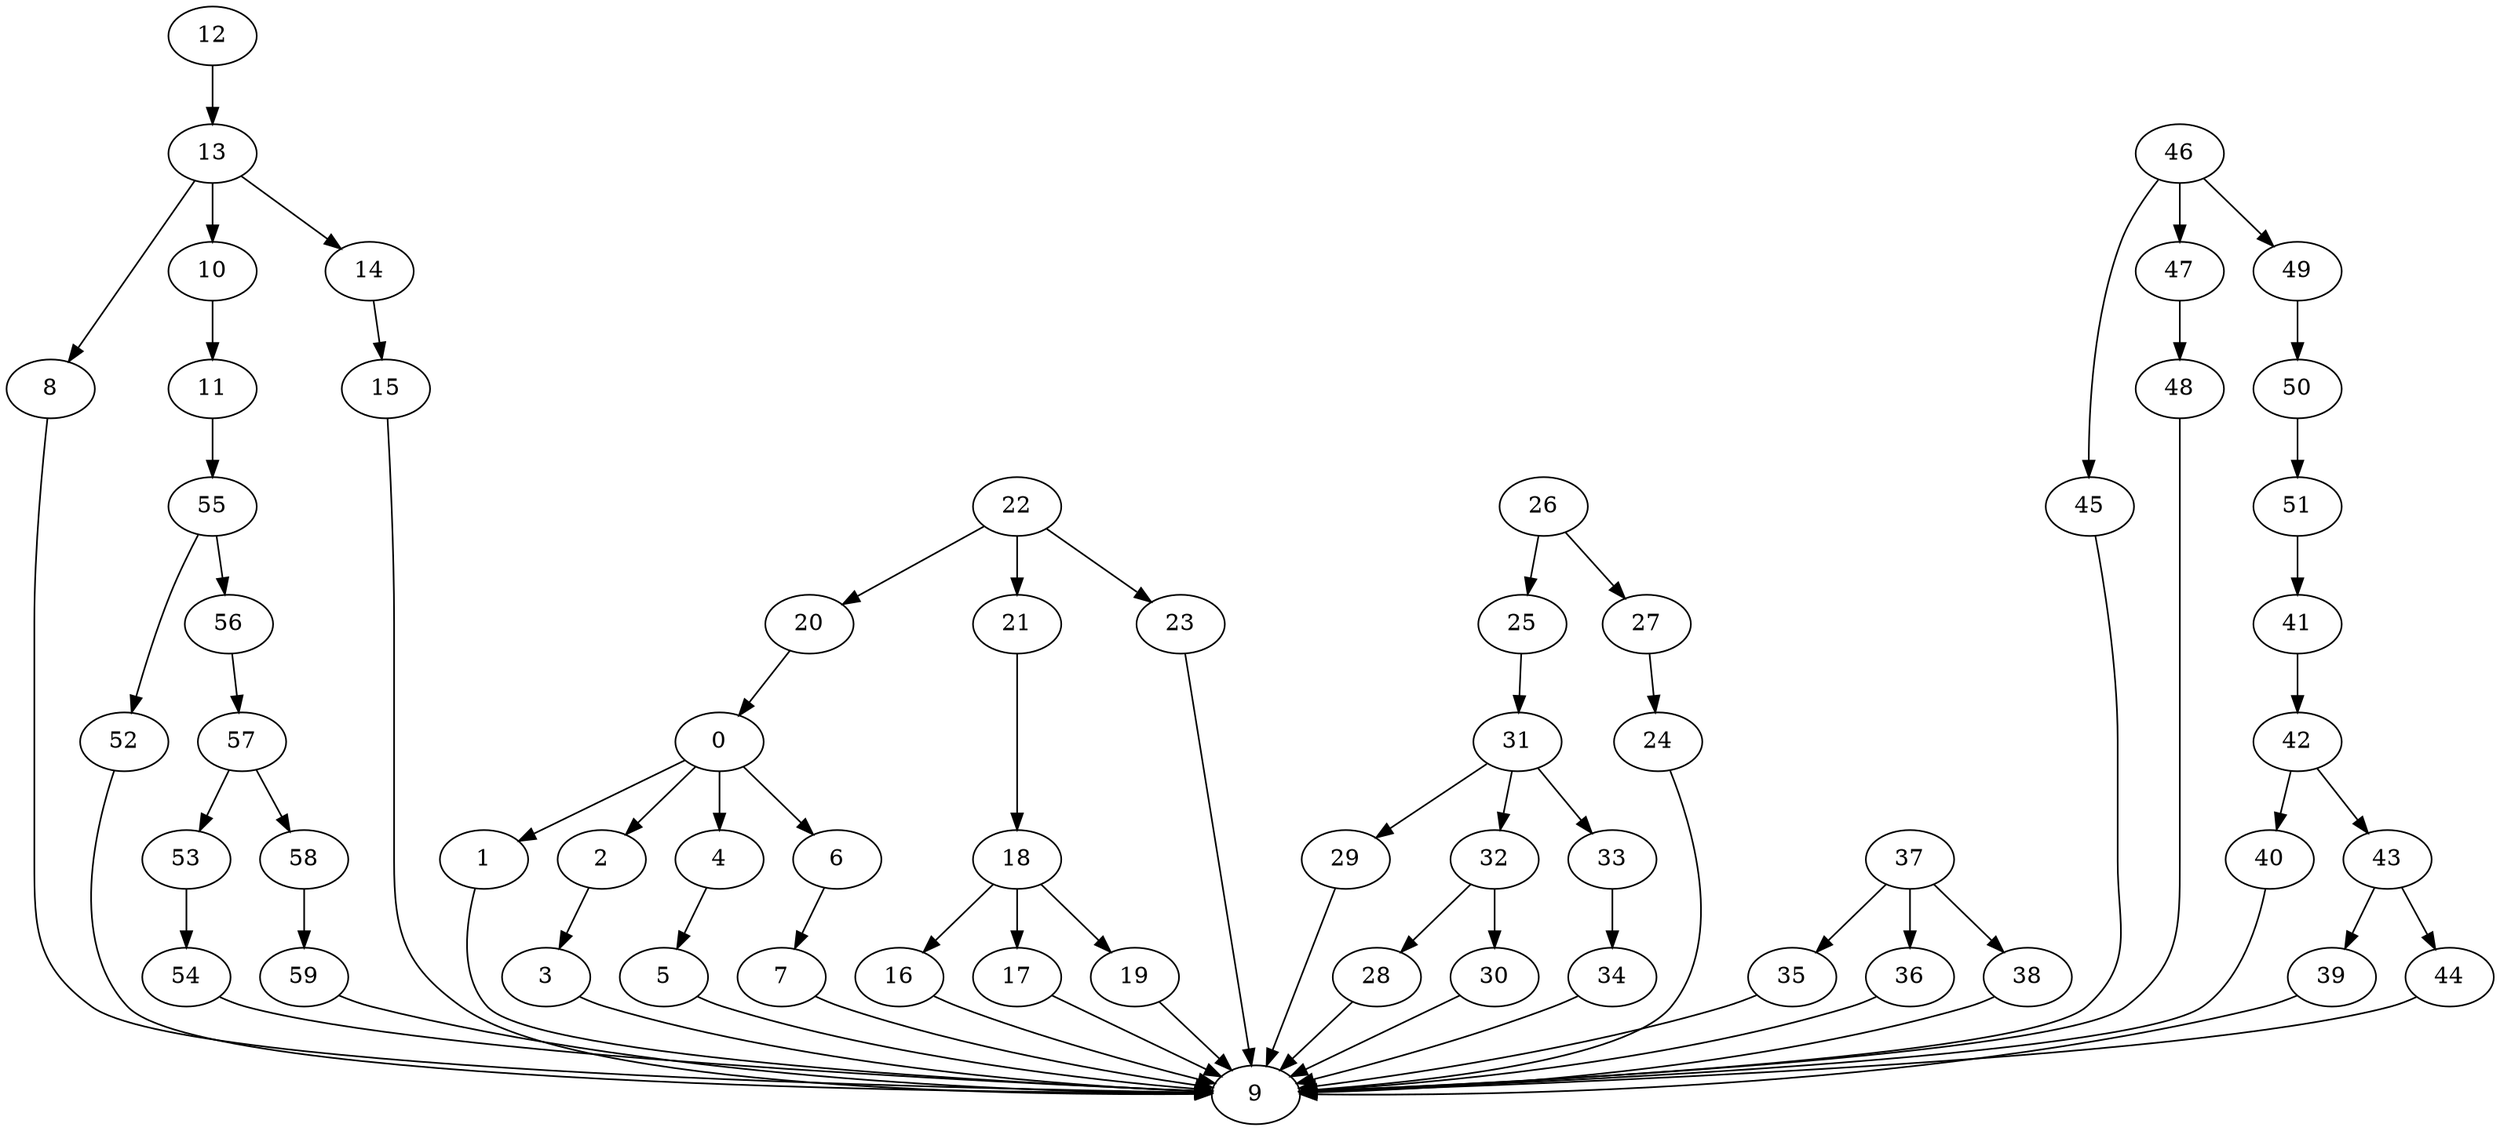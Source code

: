strict digraph  {
0 [exec=60];
1 [exec=147];
2 [exec=93];
3 [exec=165];
4 [exec=158];
5 [exec=90];
6 [exec=93];
7 [exec=110];
8 [exec=76];
9 [exec=124];
10 [exec=102];
11 [exec=107];
12 [exec=157];
13 [exec=72];
14 [exec=118];
15 [exec=103];
16 [exec=155];
17 [exec=64];
18 [exec=146];
19 [exec=175];
20 [exec=101];
21 [exec=134];
22 [exec=52];
23 [exec=71];
24 [exec=110];
25 [exec=91];
26 [exec=179];
27 [exec=61];
28 [exec=165];
29 [exec=103];
30 [exec=152];
31 [exec=100];
32 [exec=197];
33 [exec=54];
34 [exec=147];
35 [exec=193];
36 [exec=159];
37 [exec=177];
38 [exec=138];
39 [exec=152];
40 [exec=180];
41 [exec=145];
42 [exec=193];
43 [exec=144];
44 [exec=85];
45 [exec=94];
46 [exec=117];
47 [exec=92];
48 [exec=80];
49 [exec=87];
50 [exec=53];
51 [exec=62];
52 [exec=53];
53 [exec=140];
54 [exec=122];
55 [exec=86];
56 [exec=173];
57 [exec=193];
58 [exec=121];
59 [exec=85];
0 -> 1  [comm=6];
0 -> 2  [comm=10];
0 -> 4  [comm=7];
0 -> 6  [comm=7];
1 -> 9  [comm=5];
2 -> 3  [comm=16];
3 -> 9  [comm=20];
4 -> 5  [comm=20];
5 -> 9  [comm=5];
6 -> 7  [comm=7];
7 -> 9  [comm=15];
8 -> 9  [comm=7];
10 -> 11  [comm=15];
11 -> 55  [comm=5];
12 -> 13  [comm=19];
13 -> 14  [comm=19];
13 -> 8  [comm=9];
13 -> 10  [comm=17];
14 -> 15  [comm=20];
15 -> 9  [comm=9];
16 -> 9  [comm=8];
17 -> 9  [comm=16];
18 -> 19  [comm=12];
18 -> 16  [comm=19];
18 -> 17  [comm=9];
19 -> 9  [comm=11];
20 -> 0  [comm=12];
21 -> 18  [comm=8];
22 -> 23  [comm=8];
22 -> 20  [comm=6];
22 -> 21  [comm=8];
23 -> 9  [comm=7];
24 -> 9  [comm=7];
25 -> 31  [comm=16];
26 -> 27  [comm=8];
26 -> 25  [comm=5];
27 -> 24  [comm=19];
28 -> 9  [comm=11];
29 -> 9  [comm=16];
30 -> 9  [comm=7];
31 -> 32  [comm=12];
31 -> 29  [comm=5];
31 -> 33  [comm=13];
32 -> 28  [comm=11];
32 -> 30  [comm=5];
33 -> 34  [comm=19];
34 -> 9  [comm=13];
35 -> 9  [comm=5];
36 -> 9  [comm=8];
37 -> 38  [comm=18];
37 -> 35  [comm=6];
37 -> 36  [comm=13];
38 -> 9  [comm=20];
39 -> 9  [comm=15];
40 -> 9  [comm=12];
41 -> 42  [comm=6];
42 -> 43  [comm=13];
42 -> 40  [comm=9];
43 -> 44  [comm=14];
43 -> 39  [comm=6];
44 -> 9  [comm=10];
45 -> 9  [comm=16];
46 -> 47  [comm=17];
46 -> 45  [comm=5];
46 -> 49  [comm=14];
47 -> 48  [comm=8];
48 -> 9  [comm=5];
49 -> 50  [comm=15];
50 -> 51  [comm=19];
51 -> 41  [comm=12];
52 -> 9  [comm=18];
53 -> 54  [comm=15];
54 -> 9  [comm=20];
55 -> 56  [comm=16];
55 -> 52  [comm=17];
56 -> 57  [comm=18];
57 -> 53  [comm=11];
57 -> 58  [comm=7];
58 -> 59  [comm=13];
59 -> 9  [comm=14];
}
